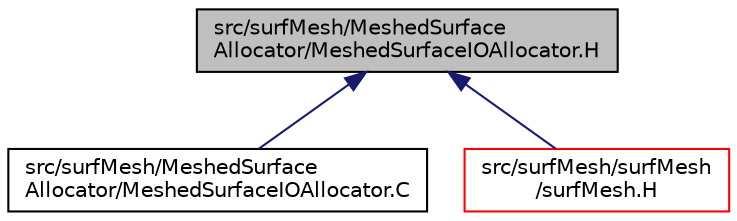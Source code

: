digraph "src/surfMesh/MeshedSurfaceAllocator/MeshedSurfaceIOAllocator.H"
{
  bgcolor="transparent";
  edge [fontname="Helvetica",fontsize="10",labelfontname="Helvetica",labelfontsize="10"];
  node [fontname="Helvetica",fontsize="10",shape=record];
  Node1 [label="src/surfMesh/MeshedSurface\lAllocator/MeshedSurfaceIOAllocator.H",height=0.2,width=0.4,color="black", fillcolor="grey75", style="filled" fontcolor="black"];
  Node1 -> Node2 [dir="back",color="midnightblue",fontsize="10",style="solid",fontname="Helvetica"];
  Node2 [label="src/surfMesh/MeshedSurface\lAllocator/MeshedSurfaceIOAllocator.C",height=0.2,width=0.4,color="black",URL="$MeshedSurfaceIOAllocator_8C.html"];
  Node1 -> Node3 [dir="back",color="midnightblue",fontsize="10",style="solid",fontname="Helvetica"];
  Node3 [label="src/surfMesh/surfMesh\l/surfMesh.H",height=0.2,width=0.4,color="red",URL="$surfMesh_8H.html"];
}
